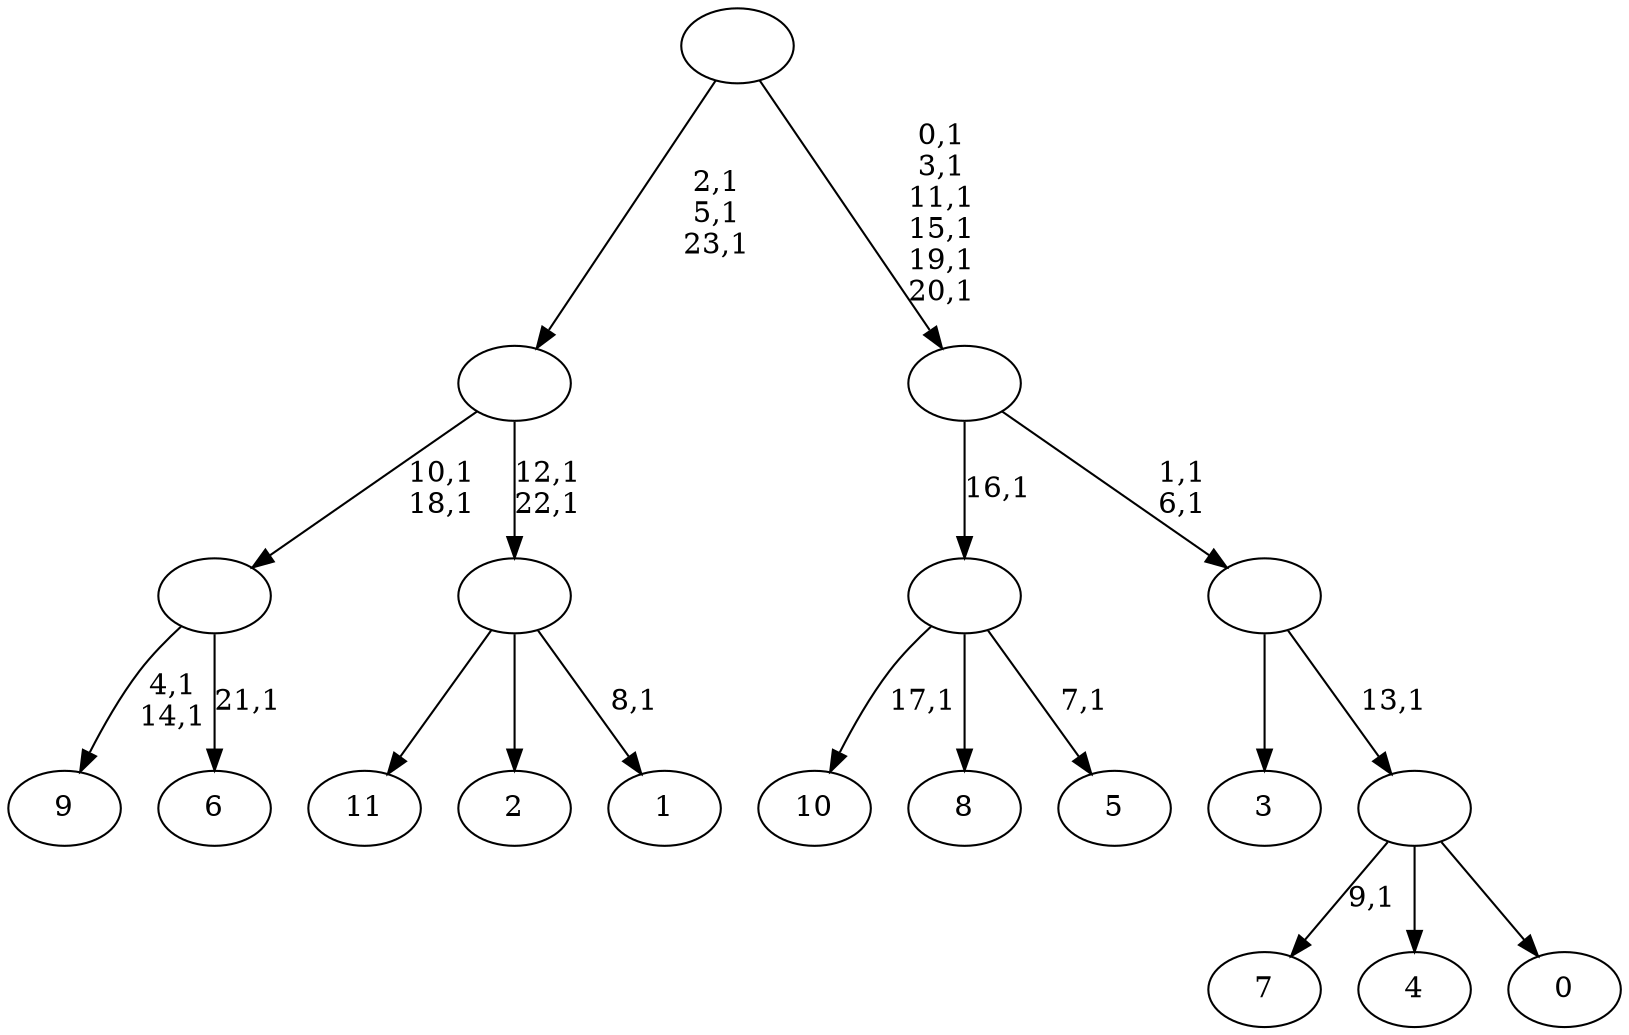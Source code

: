 digraph T {
	36 [label="11"]
	35 [label="10"]
	33 [label="9"]
	30 [label="8"]
	29 [label="7"]
	27 [label="6"]
	25 [label=""]
	23 [label="5"]
	21 [label=""]
	20 [label="4"]
	19 [label="3"]
	18 [label="2"]
	17 [label="1"]
	15 [label=""]
	13 [label=""]
	10 [label="0"]
	9 [label=""]
	8 [label=""]
	6 [label=""]
	0 [label=""]
	25 -> 27 [label="21,1"]
	25 -> 33 [label="4,1\n14,1"]
	21 -> 23 [label="7,1"]
	21 -> 35 [label="17,1"]
	21 -> 30 [label=""]
	15 -> 17 [label="8,1"]
	15 -> 36 [label=""]
	15 -> 18 [label=""]
	13 -> 15 [label="12,1\n22,1"]
	13 -> 25 [label="10,1\n18,1"]
	9 -> 29 [label="9,1"]
	9 -> 20 [label=""]
	9 -> 10 [label=""]
	8 -> 19 [label=""]
	8 -> 9 [label="13,1"]
	6 -> 8 [label="1,1\n6,1"]
	6 -> 21 [label="16,1"]
	0 -> 6 [label="0,1\n3,1\n11,1\n15,1\n19,1\n20,1"]
	0 -> 13 [label="2,1\n5,1\n23,1"]
}
